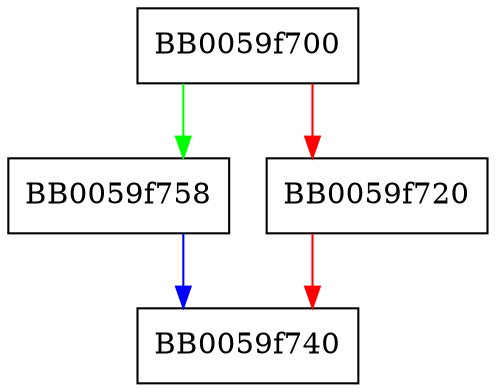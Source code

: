 digraph OSSL_ENCODER_to_fp {
  node [shape="box"];
  graph [splines=ortho];
  BB0059f700 -> BB0059f758 [color="green"];
  BB0059f700 -> BB0059f720 [color="red"];
  BB0059f720 -> BB0059f740 [color="red"];
  BB0059f758 -> BB0059f740 [color="blue"];
}